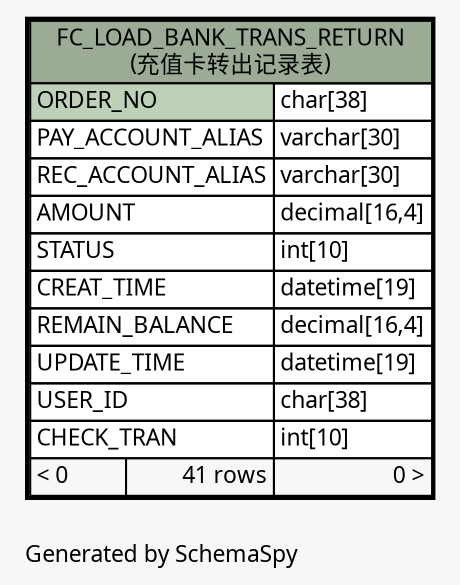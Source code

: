 // dot 2.26.0 on Linux 2.6.32-504.8.1.el6.x86_64
// SchemaSpy rev Unknown
digraph "oneDegreeRelationshipsDiagram" {
  graph [
    rankdir="RL"
    bgcolor="#f7f7f7"
    label="\nGenerated by SchemaSpy"
    labeljust="l"
    nodesep="0.18"
    ranksep="0.46"
    fontname="Microsoft YaHei"
    fontsize="11"
  ];
  node [
    fontname="Microsoft YaHei"
    fontsize="11"
    shape="plaintext"
  ];
  edge [
    arrowsize="0.8"
  ];
  "FC_LOAD_BANK_TRANS_RETURN" [
    label=<
    <TABLE BORDER="2" CELLBORDER="1" CELLSPACING="0" BGCOLOR="#ffffff">
      <TR><TD COLSPAN="3" BGCOLOR="#9bab96" ALIGN="CENTER">FC_LOAD_BANK_TRANS_RETURN<br/>(充值卡转出记录表)</TD></TR>
      <TR><TD PORT="ORDER_NO" COLSPAN="2" BGCOLOR="#bed1b8" ALIGN="LEFT">ORDER_NO</TD><TD PORT="ORDER_NO.type" ALIGN="LEFT">char[38]</TD></TR>
      <TR><TD PORT="PAY_ACCOUNT_ALIAS" COLSPAN="2" ALIGN="LEFT">PAY_ACCOUNT_ALIAS</TD><TD PORT="PAY_ACCOUNT_ALIAS.type" ALIGN="LEFT">varchar[30]</TD></TR>
      <TR><TD PORT="REC_ACCOUNT_ALIAS" COLSPAN="2" ALIGN="LEFT">REC_ACCOUNT_ALIAS</TD><TD PORT="REC_ACCOUNT_ALIAS.type" ALIGN="LEFT">varchar[30]</TD></TR>
      <TR><TD PORT="AMOUNT" COLSPAN="2" ALIGN="LEFT">AMOUNT</TD><TD PORT="AMOUNT.type" ALIGN="LEFT">decimal[16,4]</TD></TR>
      <TR><TD PORT="STATUS" COLSPAN="2" ALIGN="LEFT">STATUS</TD><TD PORT="STATUS.type" ALIGN="LEFT">int[10]</TD></TR>
      <TR><TD PORT="CREAT_TIME" COLSPAN="2" ALIGN="LEFT">CREAT_TIME</TD><TD PORT="CREAT_TIME.type" ALIGN="LEFT">datetime[19]</TD></TR>
      <TR><TD PORT="REMAIN_BALANCE" COLSPAN="2" ALIGN="LEFT">REMAIN_BALANCE</TD><TD PORT="REMAIN_BALANCE.type" ALIGN="LEFT">decimal[16,4]</TD></TR>
      <TR><TD PORT="UPDATE_TIME" COLSPAN="2" ALIGN="LEFT">UPDATE_TIME</TD><TD PORT="UPDATE_TIME.type" ALIGN="LEFT">datetime[19]</TD></TR>
      <TR><TD PORT="USER_ID" COLSPAN="2" ALIGN="LEFT">USER_ID</TD><TD PORT="USER_ID.type" ALIGN="LEFT">char[38]</TD></TR>
      <TR><TD PORT="CHECK_TRAN" COLSPAN="2" ALIGN="LEFT">CHECK_TRAN</TD><TD PORT="CHECK_TRAN.type" ALIGN="LEFT">int[10]</TD></TR>
      <TR><TD ALIGN="LEFT" BGCOLOR="#f7f7f7">&lt; 0</TD><TD ALIGN="RIGHT" BGCOLOR="#f7f7f7">41 rows</TD><TD ALIGN="RIGHT" BGCOLOR="#f7f7f7">0 &gt;</TD></TR>
    </TABLE>>
    URL="FC_LOAD_BANK_TRANS_RETURN.html"
    tooltip="FC_LOAD_BANK_TRANS_RETURN"
  ];
}

